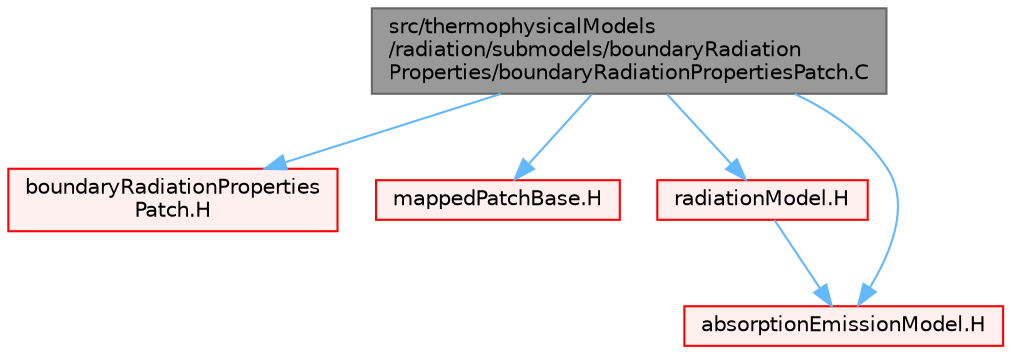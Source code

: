 digraph "src/thermophysicalModels/radiation/submodels/boundaryRadiationProperties/boundaryRadiationPropertiesPatch.C"
{
 // LATEX_PDF_SIZE
  bgcolor="transparent";
  edge [fontname=Helvetica,fontsize=10,labelfontname=Helvetica,labelfontsize=10];
  node [fontname=Helvetica,fontsize=10,shape=box,height=0.2,width=0.4];
  Node1 [id="Node000001",label="src/thermophysicalModels\l/radiation/submodels/boundaryRadiation\lProperties/boundaryRadiationPropertiesPatch.C",height=0.2,width=0.4,color="gray40", fillcolor="grey60", style="filled", fontcolor="black",tooltip=" "];
  Node1 -> Node2 [id="edge1_Node000001_Node000002",color="steelblue1",style="solid",tooltip=" "];
  Node2 [id="Node000002",label="boundaryRadiationProperties\lPatch.H",height=0.2,width=0.4,color="red", fillcolor="#FFF0F0", style="filled",URL="$boundaryRadiationPropertiesPatch_8H.html",tooltip=" "];
  Node1 -> Node281 [id="edge2_Node000001_Node000281",color="steelblue1",style="solid",tooltip=" "];
  Node281 [id="Node000281",label="mappedPatchBase.H",height=0.2,width=0.4,color="red", fillcolor="#FFF0F0", style="filled",URL="$mappedPatchBase_8H.html",tooltip=" "];
  Node1 -> Node327 [id="edge3_Node000001_Node000327",color="steelblue1",style="solid",tooltip=" "];
  Node327 [id="Node000327",label="radiationModel.H",height=0.2,width=0.4,color="red", fillcolor="#FFF0F0", style="filled",URL="$radiationModel_8H.html",tooltip=" "];
  Node327 -> Node422 [id="edge4_Node000327_Node000422",color="steelblue1",style="solid",tooltip=" "];
  Node422 [id="Node000422",label="absorptionEmissionModel.H",height=0.2,width=0.4,color="red", fillcolor="#FFF0F0", style="filled",URL="$absorptionEmissionModel_8H.html",tooltip=" "];
  Node1 -> Node422 [id="edge5_Node000001_Node000422",color="steelblue1",style="solid",tooltip=" "];
}
